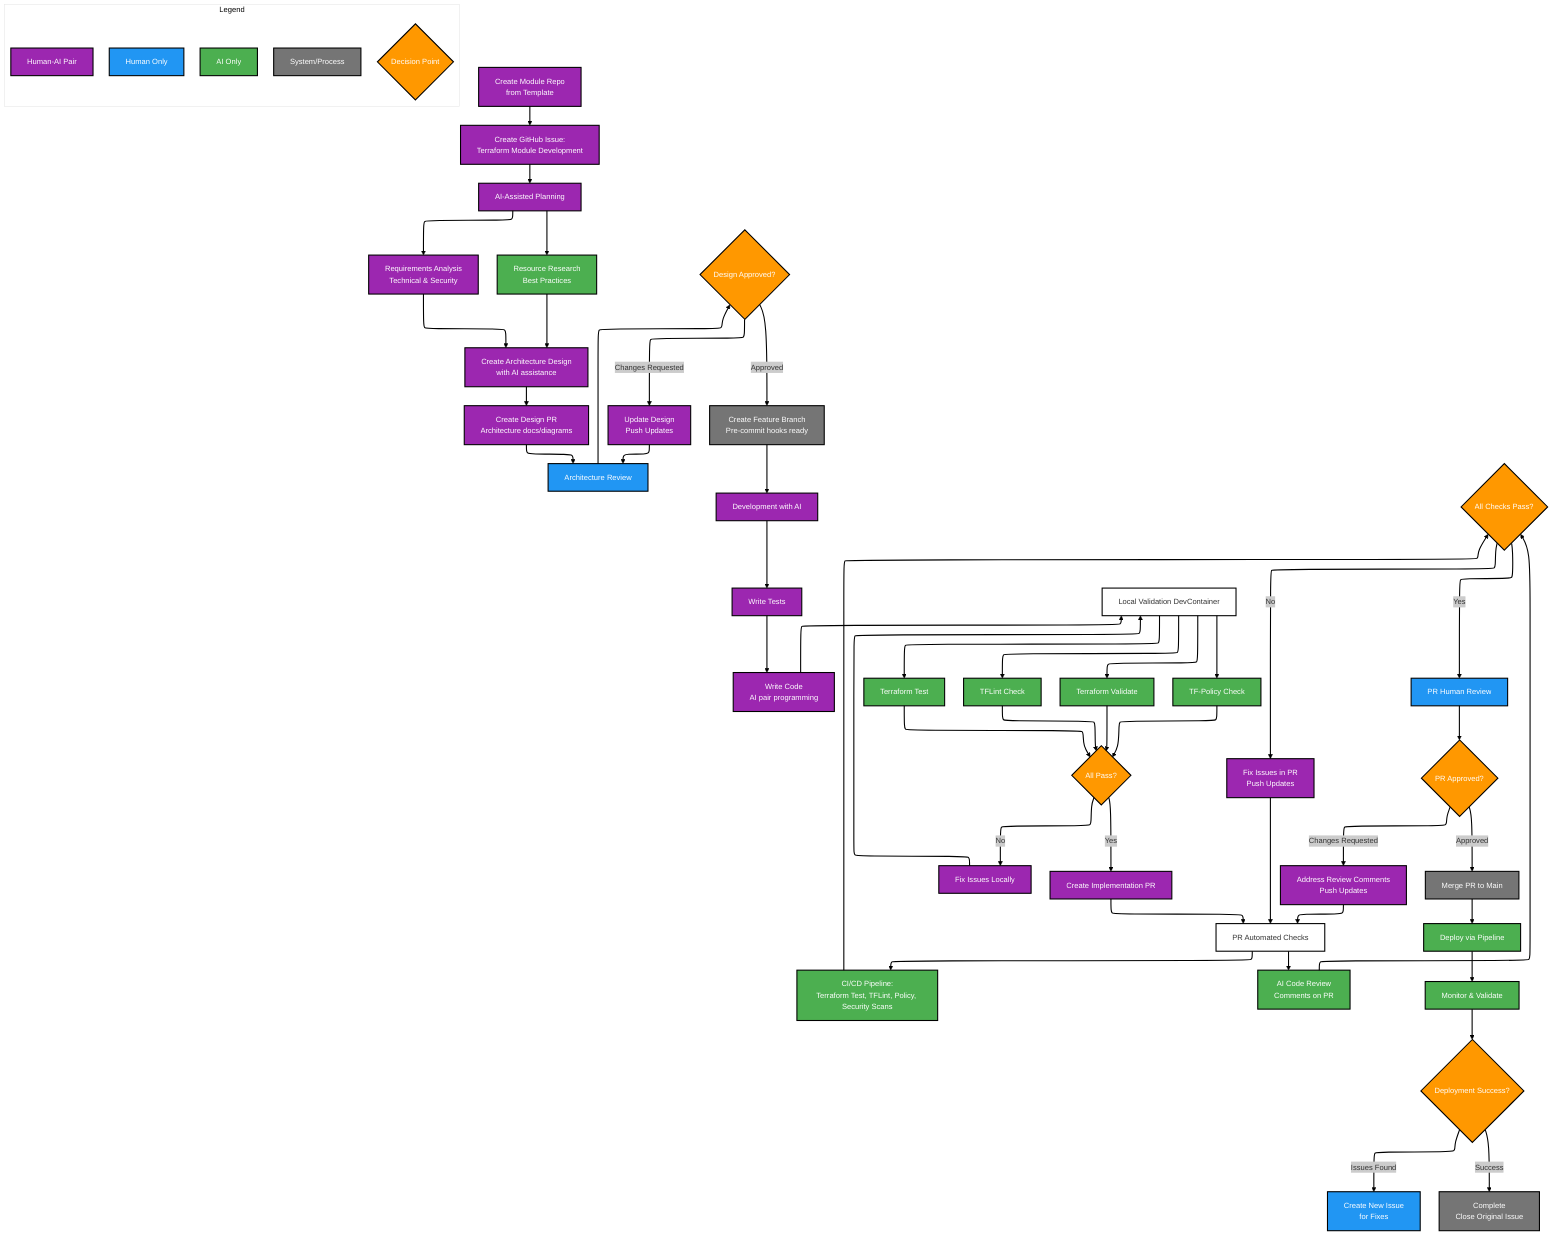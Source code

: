 ---
config:
  layout: elk
  look: classic
  theme: neo
---
flowchart TD
 subgraph Legend["Legend"]
        L1["Human Only"]
        L2["AI Only"]
        L3["Human-AI Pair"]
        L4["System/Process"]
        L5{"Decision Point"}
  end
    A0["Create Module Repo<br>from Template"] --> A["Create GitHub Issue:<br>Terraform Module Development"]
    A --> B["AI-Assisted Planning"]
    B --> B1["Requirements Analysis<br>Technical &amp; Security"] & B2["Resource Research<br>Best Practices"]
    B1 --> C["Create Architecture Design<br>with AI assistance"]
    B2 --> C
    C --> C1["Create Design PR<br>Architecture docs/diagrams"]
    C1 --> C2["Architecture Review"]
    C2 --> C3{"Design Approved?"}
    C3 -- Changes Requested --> C4["Update Design<br>Push Updates"]
    C4 --> C2
    C3 -- Approved --> D["Create Feature Branch<br>Pre-commit hooks ready"]
    D --> E["Development with AI"]
    E --> F["Write Tests"]
    F --> G["Write Code<br>AI pair programming"]
    G --> H["Local Validation DevContainer"]
    H --> H1["Terraform Test"] & H2["TFLint Check"] & H3["Terraform Validate"] & H4["TF-Policy Check"]
    H1 --> I{"All Pass?"}
    H2 --> I
    H3 --> I
    H4 --> I
    I -- No --> I1["Fix Issues Locally"]
    I1 --> H
    I -- Yes --> J["Create Implementation PR"]
    J --> K["PR Automated Checks"]
    K --> K1["CI/CD Pipeline:<br>Terraform Test, TFLint, Policy, Security Scans"] & K2["AI Code Review<br>Comments on PR"]
    K1 --> L{"All Checks Pass?"}
    K2 --> L
    L -- No --> M["Fix Issues in PR<br>Push Updates"]
    M --> K
    L -- Yes --> N["PR Human Review"]
    N --> O{"PR Approved?"}
    O -- Changes Requested --> P["Address Review Comments<br>Push Updates"]
    P --> K
    O -- Approved --> Q["Merge PR to Main"]
    Q --> R["Deploy via Pipeline"]
    R --> S["Monitor & Validate"]
    S --> T{"Deployment Success?"}
    T -- Issues Found --> U["Create New Issue<br>for Fixes"]
    T -- Success --> V["Complete<br>Close Original Issue"]
    style L1 fill:#2196F3,color:#fff
    style L2 fill:#4CAF50,color:#fff
    style L3 fill:#9C27B0,color:#fff
    style L4 fill:#757575,color:#fff
    style L5 fill:#FF9800,color:#fff
    style A0 fill:#9C27B0,color:#fff
    style A fill:#9C27B0,color:#fff
    style B fill:#9C27B0,color:#fff
    style B1 fill:#9C27B0,color:#fff
    style B2 fill:#4CAF50,color:#fff
    style C fill:#9C27B0,color:#fff
    style C1 fill:#9C27B0,color:#fff
    style C2 fill:#2196F3,color:#fff
    style C3 fill:#FF9800,color:#fff
    style C4 fill:#9C27B0,color:#fff
    style D fill:#757575,color:#fff
    style E fill:#9C27B0,color:#fff
    style F fill:#9C27B0,color:#fff
    style G fill:#9C27B0,color:#fff
    style H1 fill:#4CAF50,color:#fff
    style H2 fill:#4CAF50,color:#fff
    style H3 fill:#4CAF50,color:#fff
    style H4 fill:#4CAF50,color:#fff
    style I fill:#FF9800,color:#fff
    style I1 fill:#9C27B0,color:#fff
    style J fill:#9C27B0,color:#fff
    style K1 fill:#4CAF50,color:#fff
    style K2 fill:#4CAF50,color:#fff
    style L fill:#FF9800,color:#fff
    style M fill:#9C27B0,color:#fff
    style N fill:#2196F3,color:#fff
    style O fill:#FF9800,color:#fff
    style P fill:#9C27B0,color:#fff
    style Q fill:#757575,color:#fff
    style R fill:#4CAF50,color:#fff
    style S fill:#4CAF50,color:#fff
    style T fill:#FF9800,color:#fff
    style U fill:#2196F3,color:#fff
    style V fill:#757575,color:#fff